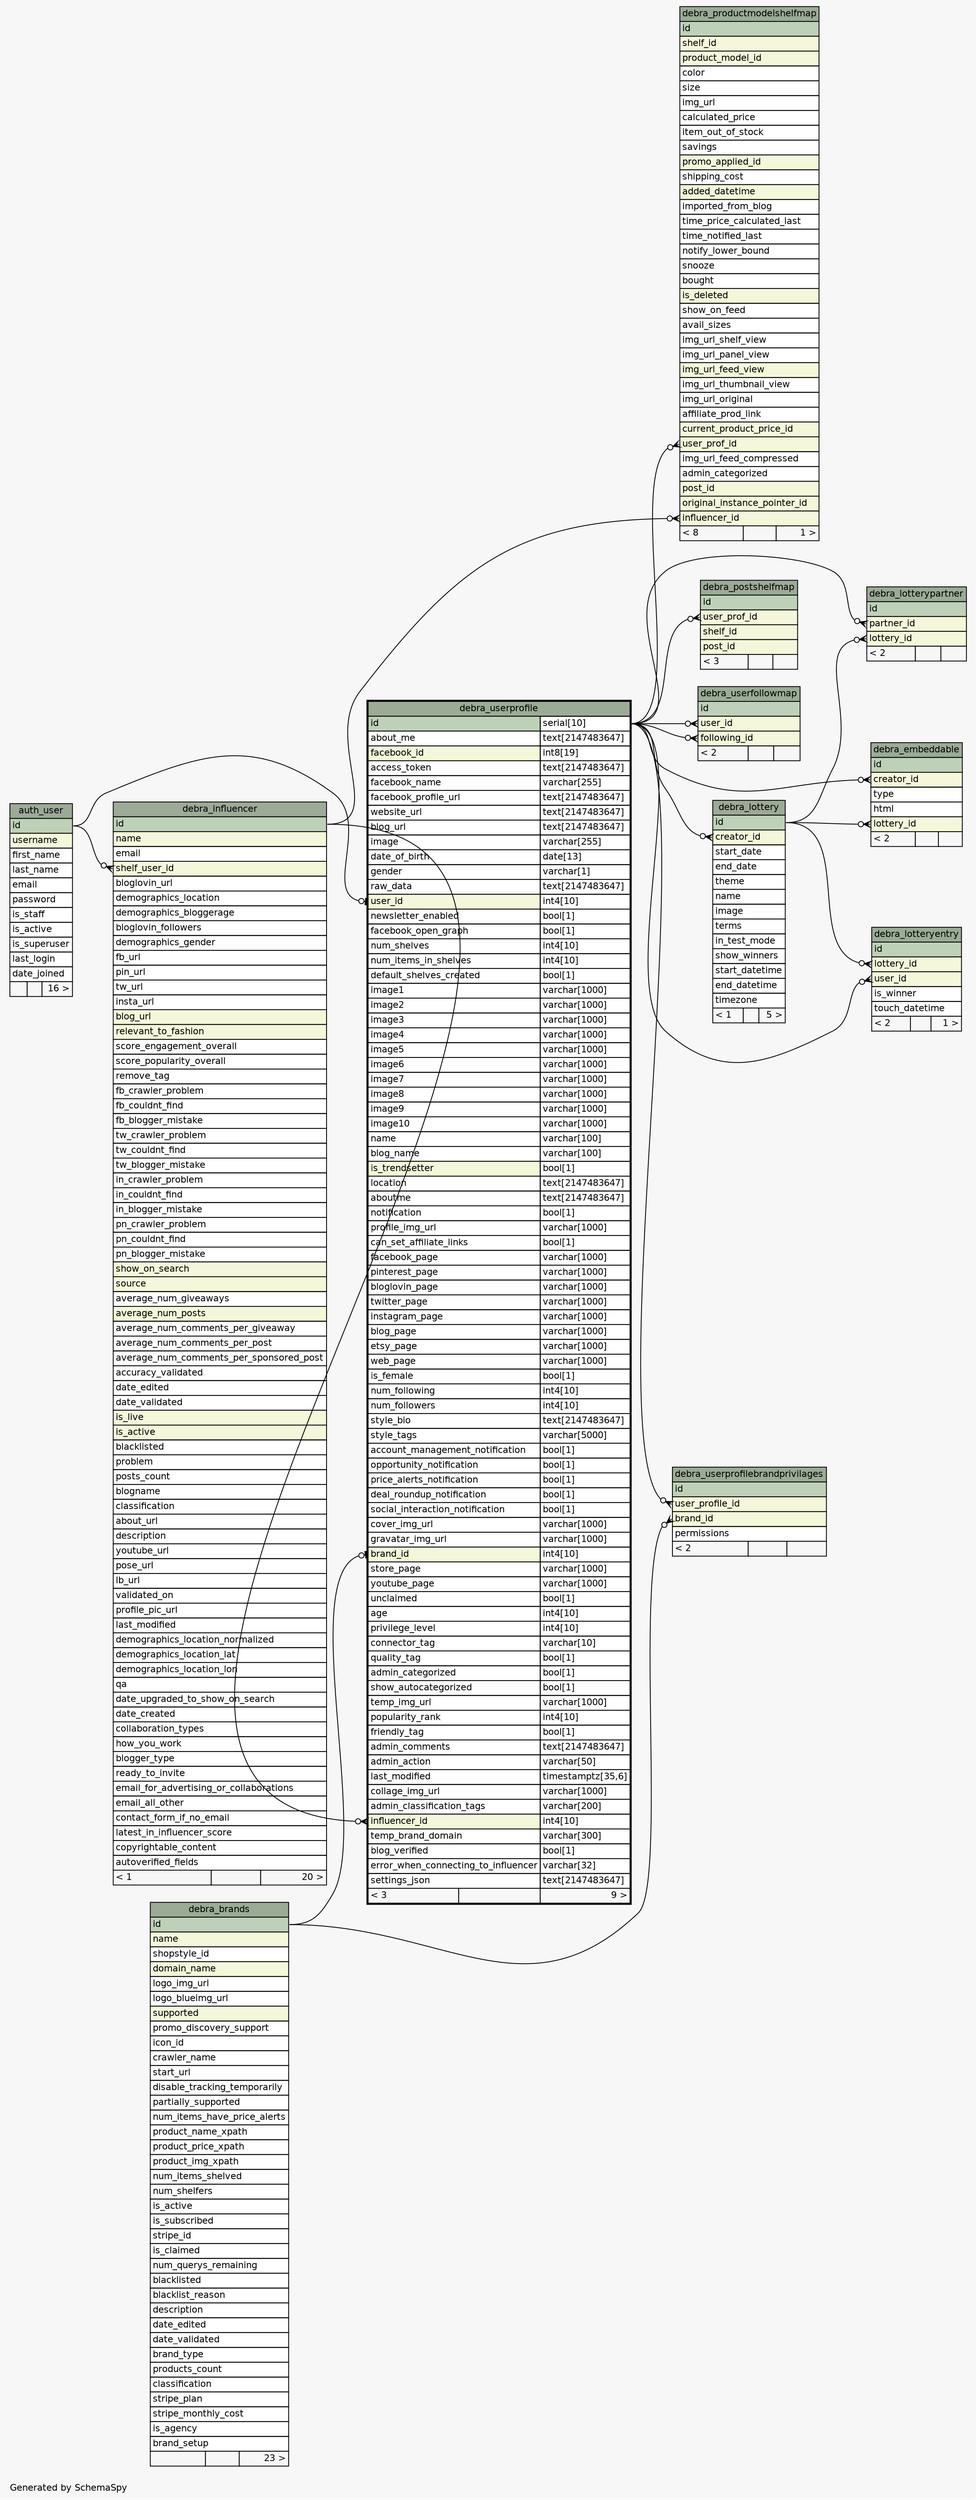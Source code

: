 // dot 2.36.0 on Linux 3.17.0-rc4-a1
// SchemaSpy rev 590
digraph "oneDegreeRelationshipsDiagram" {
  graph [
    rankdir="RL"
    bgcolor="#f7f7f7"
    label="\nGenerated by SchemaSpy"
    labeljust="l"
    nodesep="0.18"
    ranksep="0.46"
    fontname="Helvetica"
    fontsize="11"
  ];
  node [
    fontname="Helvetica"
    fontsize="11"
    shape="plaintext"
  ];
  edge [
    arrowsize="0.8"
  ];
  "debra_embeddable":"creator_id":w -> "debra_userprofile":"id.type":e [arrowhead=none dir=back arrowtail=crowodot];
  "debra_embeddable":"lottery_id":w -> "debra_lottery":"id":e [arrowhead=none dir=back arrowtail=crowodot];
  "debra_influencer":"shelf_user_id":w -> "auth_user":"id":e [arrowhead=none dir=back arrowtail=crowodot];
  "debra_lottery":"creator_id":w -> "debra_userprofile":"id.type":e [arrowhead=none dir=back arrowtail=crowodot];
  "debra_lotteryentry":"lottery_id":w -> "debra_lottery":"id":e [arrowhead=none dir=back arrowtail=crowodot];
  "debra_lotteryentry":"user_id":w -> "debra_userprofile":"id.type":e [arrowhead=none dir=back arrowtail=crowodot];
  "debra_lotterypartner":"lottery_id":w -> "debra_lottery":"id":e [arrowhead=none dir=back arrowtail=crowodot];
  "debra_lotterypartner":"partner_id":w -> "debra_userprofile":"id.type":e [arrowhead=none dir=back arrowtail=crowodot];
  "debra_postshelfmap":"user_prof_id":w -> "debra_userprofile":"id.type":e [arrowhead=none dir=back arrowtail=crowodot];
  "debra_productmodelshelfmap":"influencer_id":w -> "debra_influencer":"id":e [arrowhead=none dir=back arrowtail=crowodot];
  "debra_productmodelshelfmap":"user_prof_id":w -> "debra_userprofile":"id.type":e [arrowhead=none dir=back arrowtail=crowodot];
  "debra_userfollowmap":"following_id":w -> "debra_userprofile":"id.type":e [arrowhead=none dir=back arrowtail=crowodot];
  "debra_userfollowmap":"user_id":w -> "debra_userprofile":"id.type":e [arrowhead=none dir=back arrowtail=crowodot];
  "debra_userprofile":"brand_id":w -> "debra_brands":"id":e [arrowhead=none dir=back arrowtail=teeodot];
  "debra_userprofile":"influencer_id":w -> "debra_influencer":"id":e [arrowhead=none dir=back arrowtail=crowodot];
  "debra_userprofile":"user_id":w -> "auth_user":"id":e [arrowhead=none dir=back arrowtail=teeodot];
  "debra_userprofilebrandprivilages":"brand_id":w -> "debra_brands":"id":e [arrowhead=none dir=back arrowtail=crowodot];
  "debra_userprofilebrandprivilages":"user_profile_id":w -> "debra_userprofile":"id.type":e [arrowhead=none dir=back arrowtail=crowodot];
  "auth_user" [
    label=<
    <TABLE BORDER="0" CELLBORDER="1" CELLSPACING="0" BGCOLOR="#ffffff">
      <TR><TD COLSPAN="3" BGCOLOR="#9bab96" ALIGN="CENTER">auth_user</TD></TR>
      <TR><TD PORT="id" COLSPAN="3" BGCOLOR="#bed1b8" ALIGN="LEFT">id</TD></TR>
      <TR><TD PORT="username" COLSPAN="3" BGCOLOR="#f4f7da" ALIGN="LEFT">username</TD></TR>
      <TR><TD PORT="first_name" COLSPAN="3" ALIGN="LEFT">first_name</TD></TR>
      <TR><TD PORT="last_name" COLSPAN="3" ALIGN="LEFT">last_name</TD></TR>
      <TR><TD PORT="email" COLSPAN="3" ALIGN="LEFT">email</TD></TR>
      <TR><TD PORT="password" COLSPAN="3" ALIGN="LEFT">password</TD></TR>
      <TR><TD PORT="is_staff" COLSPAN="3" ALIGN="LEFT">is_staff</TD></TR>
      <TR><TD PORT="is_active" COLSPAN="3" ALIGN="LEFT">is_active</TD></TR>
      <TR><TD PORT="is_superuser" COLSPAN="3" ALIGN="LEFT">is_superuser</TD></TR>
      <TR><TD PORT="last_login" COLSPAN="3" ALIGN="LEFT">last_login</TD></TR>
      <TR><TD PORT="date_joined" COLSPAN="3" ALIGN="LEFT">date_joined</TD></TR>
      <TR><TD ALIGN="LEFT" BGCOLOR="#f7f7f7">  </TD><TD ALIGN="RIGHT" BGCOLOR="#f7f7f7">  </TD><TD ALIGN="RIGHT" BGCOLOR="#f7f7f7">16 &gt;</TD></TR>
    </TABLE>>
    URL="auth_user.html"
    tooltip="auth_user"
  ];
  "debra_brands" [
    label=<
    <TABLE BORDER="0" CELLBORDER="1" CELLSPACING="0" BGCOLOR="#ffffff">
      <TR><TD COLSPAN="3" BGCOLOR="#9bab96" ALIGN="CENTER">debra_brands</TD></TR>
      <TR><TD PORT="id" COLSPAN="3" BGCOLOR="#bed1b8" ALIGN="LEFT">id</TD></TR>
      <TR><TD PORT="name" COLSPAN="3" BGCOLOR="#f4f7da" ALIGN="LEFT">name</TD></TR>
      <TR><TD PORT="shopstyle_id" COLSPAN="3" ALIGN="LEFT">shopstyle_id</TD></TR>
      <TR><TD PORT="domain_name" COLSPAN="3" BGCOLOR="#f4f7da" ALIGN="LEFT">domain_name</TD></TR>
      <TR><TD PORT="logo_img_url" COLSPAN="3" ALIGN="LEFT">logo_img_url</TD></TR>
      <TR><TD PORT="logo_blueimg_url" COLSPAN="3" ALIGN="LEFT">logo_blueimg_url</TD></TR>
      <TR><TD PORT="supported" COLSPAN="3" BGCOLOR="#f4f7da" ALIGN="LEFT">supported</TD></TR>
      <TR><TD PORT="promo_discovery_support" COLSPAN="3" ALIGN="LEFT">promo_discovery_support</TD></TR>
      <TR><TD PORT="icon_id" COLSPAN="3" ALIGN="LEFT">icon_id</TD></TR>
      <TR><TD PORT="crawler_name" COLSPAN="3" ALIGN="LEFT">crawler_name</TD></TR>
      <TR><TD PORT="start_url" COLSPAN="3" ALIGN="LEFT">start_url</TD></TR>
      <TR><TD PORT="disable_tracking_temporarily" COLSPAN="3" ALIGN="LEFT">disable_tracking_temporarily</TD></TR>
      <TR><TD PORT="partially_supported" COLSPAN="3" ALIGN="LEFT">partially_supported</TD></TR>
      <TR><TD PORT="num_items_have_price_alerts" COLSPAN="3" ALIGN="LEFT">num_items_have_price_alerts</TD></TR>
      <TR><TD PORT="product_name_xpath" COLSPAN="3" ALIGN="LEFT">product_name_xpath</TD></TR>
      <TR><TD PORT="product_price_xpath" COLSPAN="3" ALIGN="LEFT">product_price_xpath</TD></TR>
      <TR><TD PORT="product_img_xpath" COLSPAN="3" ALIGN="LEFT">product_img_xpath</TD></TR>
      <TR><TD PORT="num_items_shelved" COLSPAN="3" ALIGN="LEFT">num_items_shelved</TD></TR>
      <TR><TD PORT="num_shelfers" COLSPAN="3" ALIGN="LEFT">num_shelfers</TD></TR>
      <TR><TD PORT="is_active" COLSPAN="3" ALIGN="LEFT">is_active</TD></TR>
      <TR><TD PORT="is_subscribed" COLSPAN="3" ALIGN="LEFT">is_subscribed</TD></TR>
      <TR><TD PORT="stripe_id" COLSPAN="3" ALIGN="LEFT">stripe_id</TD></TR>
      <TR><TD PORT="is_claimed" COLSPAN="3" ALIGN="LEFT">is_claimed</TD></TR>
      <TR><TD PORT="num_querys_remaining" COLSPAN="3" ALIGN="LEFT">num_querys_remaining</TD></TR>
      <TR><TD PORT="blacklisted" COLSPAN="3" ALIGN="LEFT">blacklisted</TD></TR>
      <TR><TD PORT="blacklist_reason" COLSPAN="3" ALIGN="LEFT">blacklist_reason</TD></TR>
      <TR><TD PORT="description" COLSPAN="3" ALIGN="LEFT">description</TD></TR>
      <TR><TD PORT="date_edited" COLSPAN="3" ALIGN="LEFT">date_edited</TD></TR>
      <TR><TD PORT="date_validated" COLSPAN="3" ALIGN="LEFT">date_validated</TD></TR>
      <TR><TD PORT="brand_type" COLSPAN="3" ALIGN="LEFT">brand_type</TD></TR>
      <TR><TD PORT="products_count" COLSPAN="3" ALIGN="LEFT">products_count</TD></TR>
      <TR><TD PORT="classification" COLSPAN="3" ALIGN="LEFT">classification</TD></TR>
      <TR><TD PORT="stripe_plan" COLSPAN="3" ALIGN="LEFT">stripe_plan</TD></TR>
      <TR><TD PORT="stripe_monthly_cost" COLSPAN="3" ALIGN="LEFT">stripe_monthly_cost</TD></TR>
      <TR><TD PORT="is_agency" COLSPAN="3" ALIGN="LEFT">is_agency</TD></TR>
      <TR><TD PORT="brand_setup" COLSPAN="3" ALIGN="LEFT">brand_setup</TD></TR>
      <TR><TD ALIGN="LEFT" BGCOLOR="#f7f7f7">  </TD><TD ALIGN="RIGHT" BGCOLOR="#f7f7f7">  </TD><TD ALIGN="RIGHT" BGCOLOR="#f7f7f7">23 &gt;</TD></TR>
    </TABLE>>
    URL="debra_brands.html"
    tooltip="debra_brands"
  ];
  "debra_embeddable" [
    label=<
    <TABLE BORDER="0" CELLBORDER="1" CELLSPACING="0" BGCOLOR="#ffffff">
      <TR><TD COLSPAN="3" BGCOLOR="#9bab96" ALIGN="CENTER">debra_embeddable</TD></TR>
      <TR><TD PORT="id" COLSPAN="3" BGCOLOR="#bed1b8" ALIGN="LEFT">id</TD></TR>
      <TR><TD PORT="creator_id" COLSPAN="3" BGCOLOR="#f4f7da" ALIGN="LEFT">creator_id</TD></TR>
      <TR><TD PORT="type" COLSPAN="3" ALIGN="LEFT">type</TD></TR>
      <TR><TD PORT="html" COLSPAN="3" ALIGN="LEFT">html</TD></TR>
      <TR><TD PORT="lottery_id" COLSPAN="3" BGCOLOR="#f4f7da" ALIGN="LEFT">lottery_id</TD></TR>
      <TR><TD ALIGN="LEFT" BGCOLOR="#f7f7f7">&lt; 2</TD><TD ALIGN="RIGHT" BGCOLOR="#f7f7f7">  </TD><TD ALIGN="RIGHT" BGCOLOR="#f7f7f7">  </TD></TR>
    </TABLE>>
    URL="debra_embeddable.html"
    tooltip="debra_embeddable"
  ];
  "debra_influencer" [
    label=<
    <TABLE BORDER="0" CELLBORDER="1" CELLSPACING="0" BGCOLOR="#ffffff">
      <TR><TD COLSPAN="3" BGCOLOR="#9bab96" ALIGN="CENTER">debra_influencer</TD></TR>
      <TR><TD PORT="id" COLSPAN="3" BGCOLOR="#bed1b8" ALIGN="LEFT">id</TD></TR>
      <TR><TD PORT="name" COLSPAN="3" BGCOLOR="#f4f7da" ALIGN="LEFT">name</TD></TR>
      <TR><TD PORT="email" COLSPAN="3" ALIGN="LEFT">email</TD></TR>
      <TR><TD PORT="shelf_user_id" COLSPAN="3" BGCOLOR="#f4f7da" ALIGN="LEFT">shelf_user_id</TD></TR>
      <TR><TD PORT="bloglovin_url" COLSPAN="3" ALIGN="LEFT">bloglovin_url</TD></TR>
      <TR><TD PORT="demographics_location" COLSPAN="3" ALIGN="LEFT">demographics_location</TD></TR>
      <TR><TD PORT="demographics_bloggerage" COLSPAN="3" ALIGN="LEFT">demographics_bloggerage</TD></TR>
      <TR><TD PORT="bloglovin_followers" COLSPAN="3" ALIGN="LEFT">bloglovin_followers</TD></TR>
      <TR><TD PORT="demographics_gender" COLSPAN="3" ALIGN="LEFT">demographics_gender</TD></TR>
      <TR><TD PORT="fb_url" COLSPAN="3" ALIGN="LEFT">fb_url</TD></TR>
      <TR><TD PORT="pin_url" COLSPAN="3" ALIGN="LEFT">pin_url</TD></TR>
      <TR><TD PORT="tw_url" COLSPAN="3" ALIGN="LEFT">tw_url</TD></TR>
      <TR><TD PORT="insta_url" COLSPAN="3" ALIGN="LEFT">insta_url</TD></TR>
      <TR><TD PORT="blog_url" COLSPAN="3" BGCOLOR="#f4f7da" ALIGN="LEFT">blog_url</TD></TR>
      <TR><TD PORT="relevant_to_fashion" COLSPAN="3" BGCOLOR="#f4f7da" ALIGN="LEFT">relevant_to_fashion</TD></TR>
      <TR><TD PORT="score_engagement_overall" COLSPAN="3" ALIGN="LEFT">score_engagement_overall</TD></TR>
      <TR><TD PORT="score_popularity_overall" COLSPAN="3" ALIGN="LEFT">score_popularity_overall</TD></TR>
      <TR><TD PORT="remove_tag" COLSPAN="3" ALIGN="LEFT">remove_tag</TD></TR>
      <TR><TD PORT="fb_crawler_problem" COLSPAN="3" ALIGN="LEFT">fb_crawler_problem</TD></TR>
      <TR><TD PORT="fb_couldnt_find" COLSPAN="3" ALIGN="LEFT">fb_couldnt_find</TD></TR>
      <TR><TD PORT="fb_blogger_mistake" COLSPAN="3" ALIGN="LEFT">fb_blogger_mistake</TD></TR>
      <TR><TD PORT="tw_crawler_problem" COLSPAN="3" ALIGN="LEFT">tw_crawler_problem</TD></TR>
      <TR><TD PORT="tw_couldnt_find" COLSPAN="3" ALIGN="LEFT">tw_couldnt_find</TD></TR>
      <TR><TD PORT="tw_blogger_mistake" COLSPAN="3" ALIGN="LEFT">tw_blogger_mistake</TD></TR>
      <TR><TD PORT="in_crawler_problem" COLSPAN="3" ALIGN="LEFT">in_crawler_problem</TD></TR>
      <TR><TD PORT="in_couldnt_find" COLSPAN="3" ALIGN="LEFT">in_couldnt_find</TD></TR>
      <TR><TD PORT="in_blogger_mistake" COLSPAN="3" ALIGN="LEFT">in_blogger_mistake</TD></TR>
      <TR><TD PORT="pn_crawler_problem" COLSPAN="3" ALIGN="LEFT">pn_crawler_problem</TD></TR>
      <TR><TD PORT="pn_couldnt_find" COLSPAN="3" ALIGN="LEFT">pn_couldnt_find</TD></TR>
      <TR><TD PORT="pn_blogger_mistake" COLSPAN="3" ALIGN="LEFT">pn_blogger_mistake</TD></TR>
      <TR><TD PORT="show_on_search" COLSPAN="3" BGCOLOR="#f4f7da" ALIGN="LEFT">show_on_search</TD></TR>
      <TR><TD PORT="source" COLSPAN="3" BGCOLOR="#f4f7da" ALIGN="LEFT">source</TD></TR>
      <TR><TD PORT="average_num_giveaways" COLSPAN="3" ALIGN="LEFT">average_num_giveaways</TD></TR>
      <TR><TD PORT="average_num_posts" COLSPAN="3" BGCOLOR="#f4f7da" ALIGN="LEFT">average_num_posts</TD></TR>
      <TR><TD PORT="average_num_comments_per_giveaway" COLSPAN="3" ALIGN="LEFT">average_num_comments_per_giveaway</TD></TR>
      <TR><TD PORT="average_num_comments_per_post" COLSPAN="3" ALIGN="LEFT">average_num_comments_per_post</TD></TR>
      <TR><TD PORT="average_num_comments_per_sponsored_post" COLSPAN="3" ALIGN="LEFT">average_num_comments_per_sponsored_post</TD></TR>
      <TR><TD PORT="accuracy_validated" COLSPAN="3" ALIGN="LEFT">accuracy_validated</TD></TR>
      <TR><TD PORT="date_edited" COLSPAN="3" ALIGN="LEFT">date_edited</TD></TR>
      <TR><TD PORT="date_validated" COLSPAN="3" ALIGN="LEFT">date_validated</TD></TR>
      <TR><TD PORT="is_live" COLSPAN="3" BGCOLOR="#f4f7da" ALIGN="LEFT">is_live</TD></TR>
      <TR><TD PORT="is_active" COLSPAN="3" BGCOLOR="#f4f7da" ALIGN="LEFT">is_active</TD></TR>
      <TR><TD PORT="blacklisted" COLSPAN="3" ALIGN="LEFT">blacklisted</TD></TR>
      <TR><TD PORT="problem" COLSPAN="3" ALIGN="LEFT">problem</TD></TR>
      <TR><TD PORT="posts_count" COLSPAN="3" ALIGN="LEFT">posts_count</TD></TR>
      <TR><TD PORT="blogname" COLSPAN="3" ALIGN="LEFT">blogname</TD></TR>
      <TR><TD PORT="classification" COLSPAN="3" ALIGN="LEFT">classification</TD></TR>
      <TR><TD PORT="about_url" COLSPAN="3" ALIGN="LEFT">about_url</TD></TR>
      <TR><TD PORT="description" COLSPAN="3" ALIGN="LEFT">description</TD></TR>
      <TR><TD PORT="youtube_url" COLSPAN="3" ALIGN="LEFT">youtube_url</TD></TR>
      <TR><TD PORT="pose_url" COLSPAN="3" ALIGN="LEFT">pose_url</TD></TR>
      <TR><TD PORT="lb_url" COLSPAN="3" ALIGN="LEFT">lb_url</TD></TR>
      <TR><TD PORT="validated_on" COLSPAN="3" ALIGN="LEFT">validated_on</TD></TR>
      <TR><TD PORT="profile_pic_url" COLSPAN="3" ALIGN="LEFT">profile_pic_url</TD></TR>
      <TR><TD PORT="last_modified" COLSPAN="3" ALIGN="LEFT">last_modified</TD></TR>
      <TR><TD PORT="demographics_location_normalized" COLSPAN="3" ALIGN="LEFT">demographics_location_normalized</TD></TR>
      <TR><TD PORT="demographics_location_lat" COLSPAN="3" ALIGN="LEFT">demographics_location_lat</TD></TR>
      <TR><TD PORT="demographics_location_lon" COLSPAN="3" ALIGN="LEFT">demographics_location_lon</TD></TR>
      <TR><TD PORT="qa" COLSPAN="3" ALIGN="LEFT">qa</TD></TR>
      <TR><TD PORT="date_upgraded_to_show_on_search" COLSPAN="3" ALIGN="LEFT">date_upgraded_to_show_on_search</TD></TR>
      <TR><TD PORT="date_created" COLSPAN="3" ALIGN="LEFT">date_created</TD></TR>
      <TR><TD PORT="collaboration_types" COLSPAN="3" ALIGN="LEFT">collaboration_types</TD></TR>
      <TR><TD PORT="how_you_work" COLSPAN="3" ALIGN="LEFT">how_you_work</TD></TR>
      <TR><TD PORT="blogger_type" COLSPAN="3" ALIGN="LEFT">blogger_type</TD></TR>
      <TR><TD PORT="ready_to_invite" COLSPAN="3" ALIGN="LEFT">ready_to_invite</TD></TR>
      <TR><TD PORT="email_for_advertising_or_collaborations" COLSPAN="3" ALIGN="LEFT">email_for_advertising_or_collaborations</TD></TR>
      <TR><TD PORT="email_all_other" COLSPAN="3" ALIGN="LEFT">email_all_other</TD></TR>
      <TR><TD PORT="contact_form_if_no_email" COLSPAN="3" ALIGN="LEFT">contact_form_if_no_email</TD></TR>
      <TR><TD PORT="latest_in_influencer_score" COLSPAN="3" ALIGN="LEFT">latest_in_influencer_score</TD></TR>
      <TR><TD PORT="copyrightable_content" COLSPAN="3" ALIGN="LEFT">copyrightable_content</TD></TR>
      <TR><TD PORT="autoverified_fields" COLSPAN="3" ALIGN="LEFT">autoverified_fields</TD></TR>
      <TR><TD ALIGN="LEFT" BGCOLOR="#f7f7f7">&lt; 1</TD><TD ALIGN="RIGHT" BGCOLOR="#f7f7f7">  </TD><TD ALIGN="RIGHT" BGCOLOR="#f7f7f7">20 &gt;</TD></TR>
    </TABLE>>
    URL="debra_influencer.html"
    tooltip="debra_influencer"
  ];
  "debra_lottery" [
    label=<
    <TABLE BORDER="0" CELLBORDER="1" CELLSPACING="0" BGCOLOR="#ffffff">
      <TR><TD COLSPAN="3" BGCOLOR="#9bab96" ALIGN="CENTER">debra_lottery</TD></TR>
      <TR><TD PORT="id" COLSPAN="3" BGCOLOR="#bed1b8" ALIGN="LEFT">id</TD></TR>
      <TR><TD PORT="creator_id" COLSPAN="3" BGCOLOR="#f4f7da" ALIGN="LEFT">creator_id</TD></TR>
      <TR><TD PORT="start_date" COLSPAN="3" ALIGN="LEFT">start_date</TD></TR>
      <TR><TD PORT="end_date" COLSPAN="3" ALIGN="LEFT">end_date</TD></TR>
      <TR><TD PORT="theme" COLSPAN="3" ALIGN="LEFT">theme</TD></TR>
      <TR><TD PORT="name" COLSPAN="3" ALIGN="LEFT">name</TD></TR>
      <TR><TD PORT="image" COLSPAN="3" ALIGN="LEFT">image</TD></TR>
      <TR><TD PORT="terms" COLSPAN="3" ALIGN="LEFT">terms</TD></TR>
      <TR><TD PORT="in_test_mode" COLSPAN="3" ALIGN="LEFT">in_test_mode</TD></TR>
      <TR><TD PORT="show_winners" COLSPAN="3" ALIGN="LEFT">show_winners</TD></TR>
      <TR><TD PORT="start_datetime" COLSPAN="3" ALIGN="LEFT">start_datetime</TD></TR>
      <TR><TD PORT="end_datetime" COLSPAN="3" ALIGN="LEFT">end_datetime</TD></TR>
      <TR><TD PORT="timezone" COLSPAN="3" ALIGN="LEFT">timezone</TD></TR>
      <TR><TD ALIGN="LEFT" BGCOLOR="#f7f7f7">&lt; 1</TD><TD ALIGN="RIGHT" BGCOLOR="#f7f7f7">  </TD><TD ALIGN="RIGHT" BGCOLOR="#f7f7f7">5 &gt;</TD></TR>
    </TABLE>>
    URL="debra_lottery.html"
    tooltip="debra_lottery"
  ];
  "debra_lotteryentry" [
    label=<
    <TABLE BORDER="0" CELLBORDER="1" CELLSPACING="0" BGCOLOR="#ffffff">
      <TR><TD COLSPAN="3" BGCOLOR="#9bab96" ALIGN="CENTER">debra_lotteryentry</TD></TR>
      <TR><TD PORT="id" COLSPAN="3" BGCOLOR="#bed1b8" ALIGN="LEFT">id</TD></TR>
      <TR><TD PORT="lottery_id" COLSPAN="3" BGCOLOR="#f4f7da" ALIGN="LEFT">lottery_id</TD></TR>
      <TR><TD PORT="user_id" COLSPAN="3" BGCOLOR="#f4f7da" ALIGN="LEFT">user_id</TD></TR>
      <TR><TD PORT="is_winner" COLSPAN="3" ALIGN="LEFT">is_winner</TD></TR>
      <TR><TD PORT="touch_datetime" COLSPAN="3" ALIGN="LEFT">touch_datetime</TD></TR>
      <TR><TD ALIGN="LEFT" BGCOLOR="#f7f7f7">&lt; 2</TD><TD ALIGN="RIGHT" BGCOLOR="#f7f7f7">  </TD><TD ALIGN="RIGHT" BGCOLOR="#f7f7f7">1 &gt;</TD></TR>
    </TABLE>>
    URL="debra_lotteryentry.html"
    tooltip="debra_lotteryentry"
  ];
  "debra_lotterypartner" [
    label=<
    <TABLE BORDER="0" CELLBORDER="1" CELLSPACING="0" BGCOLOR="#ffffff">
      <TR><TD COLSPAN="3" BGCOLOR="#9bab96" ALIGN="CENTER">debra_lotterypartner</TD></TR>
      <TR><TD PORT="id" COLSPAN="3" BGCOLOR="#bed1b8" ALIGN="LEFT">id</TD></TR>
      <TR><TD PORT="partner_id" COLSPAN="3" BGCOLOR="#f4f7da" ALIGN="LEFT">partner_id</TD></TR>
      <TR><TD PORT="lottery_id" COLSPAN="3" BGCOLOR="#f4f7da" ALIGN="LEFT">lottery_id</TD></TR>
      <TR><TD ALIGN="LEFT" BGCOLOR="#f7f7f7">&lt; 2</TD><TD ALIGN="RIGHT" BGCOLOR="#f7f7f7">  </TD><TD ALIGN="RIGHT" BGCOLOR="#f7f7f7">  </TD></TR>
    </TABLE>>
    URL="debra_lotterypartner.html"
    tooltip="debra_lotterypartner"
  ];
  "debra_postshelfmap" [
    label=<
    <TABLE BORDER="0" CELLBORDER="1" CELLSPACING="0" BGCOLOR="#ffffff">
      <TR><TD COLSPAN="3" BGCOLOR="#9bab96" ALIGN="CENTER">debra_postshelfmap</TD></TR>
      <TR><TD PORT="id" COLSPAN="3" BGCOLOR="#bed1b8" ALIGN="LEFT">id</TD></TR>
      <TR><TD PORT="user_prof_id" COLSPAN="3" BGCOLOR="#f4f7da" ALIGN="LEFT">user_prof_id</TD></TR>
      <TR><TD PORT="shelf_id" COLSPAN="3" BGCOLOR="#f4f7da" ALIGN="LEFT">shelf_id</TD></TR>
      <TR><TD PORT="post_id" COLSPAN="3" BGCOLOR="#f4f7da" ALIGN="LEFT">post_id</TD></TR>
      <TR><TD ALIGN="LEFT" BGCOLOR="#f7f7f7">&lt; 3</TD><TD ALIGN="RIGHT" BGCOLOR="#f7f7f7">  </TD><TD ALIGN="RIGHT" BGCOLOR="#f7f7f7">  </TD></TR>
    </TABLE>>
    URL="debra_postshelfmap.html"
    tooltip="debra_postshelfmap"
  ];
  "debra_productmodelshelfmap" [
    label=<
    <TABLE BORDER="0" CELLBORDER="1" CELLSPACING="0" BGCOLOR="#ffffff">
      <TR><TD COLSPAN="3" BGCOLOR="#9bab96" ALIGN="CENTER">debra_productmodelshelfmap</TD></TR>
      <TR><TD PORT="id" COLSPAN="3" BGCOLOR="#bed1b8" ALIGN="LEFT">id</TD></TR>
      <TR><TD PORT="shelf_id" COLSPAN="3" BGCOLOR="#f4f7da" ALIGN="LEFT">shelf_id</TD></TR>
      <TR><TD PORT="product_model_id" COLSPAN="3" BGCOLOR="#f4f7da" ALIGN="LEFT">product_model_id</TD></TR>
      <TR><TD PORT="color" COLSPAN="3" ALIGN="LEFT">color</TD></TR>
      <TR><TD PORT="size" COLSPAN="3" ALIGN="LEFT">size</TD></TR>
      <TR><TD PORT="img_url" COLSPAN="3" ALIGN="LEFT">img_url</TD></TR>
      <TR><TD PORT="calculated_price" COLSPAN="3" ALIGN="LEFT">calculated_price</TD></TR>
      <TR><TD PORT="item_out_of_stock" COLSPAN="3" ALIGN="LEFT">item_out_of_stock</TD></TR>
      <TR><TD PORT="savings" COLSPAN="3" ALIGN="LEFT">savings</TD></TR>
      <TR><TD PORT="promo_applied_id" COLSPAN="3" BGCOLOR="#f4f7da" ALIGN="LEFT">promo_applied_id</TD></TR>
      <TR><TD PORT="shipping_cost" COLSPAN="3" ALIGN="LEFT">shipping_cost</TD></TR>
      <TR><TD PORT="added_datetime" COLSPAN="3" BGCOLOR="#f4f7da" ALIGN="LEFT">added_datetime</TD></TR>
      <TR><TD PORT="imported_from_blog" COLSPAN="3" ALIGN="LEFT">imported_from_blog</TD></TR>
      <TR><TD PORT="time_price_calculated_last" COLSPAN="3" ALIGN="LEFT">time_price_calculated_last</TD></TR>
      <TR><TD PORT="time_notified_last" COLSPAN="3" ALIGN="LEFT">time_notified_last</TD></TR>
      <TR><TD PORT="notify_lower_bound" COLSPAN="3" ALIGN="LEFT">notify_lower_bound</TD></TR>
      <TR><TD PORT="snooze" COLSPAN="3" ALIGN="LEFT">snooze</TD></TR>
      <TR><TD PORT="bought" COLSPAN="3" ALIGN="LEFT">bought</TD></TR>
      <TR><TD PORT="is_deleted" COLSPAN="3" BGCOLOR="#f4f7da" ALIGN="LEFT">is_deleted</TD></TR>
      <TR><TD PORT="show_on_feed" COLSPAN="3" ALIGN="LEFT">show_on_feed</TD></TR>
      <TR><TD PORT="avail_sizes" COLSPAN="3" ALIGN="LEFT">avail_sizes</TD></TR>
      <TR><TD PORT="img_url_shelf_view" COLSPAN="3" ALIGN="LEFT">img_url_shelf_view</TD></TR>
      <TR><TD PORT="img_url_panel_view" COLSPAN="3" ALIGN="LEFT">img_url_panel_view</TD></TR>
      <TR><TD PORT="img_url_feed_view" COLSPAN="3" BGCOLOR="#f4f7da" ALIGN="LEFT">img_url_feed_view</TD></TR>
      <TR><TD PORT="img_url_thumbnail_view" COLSPAN="3" ALIGN="LEFT">img_url_thumbnail_view</TD></TR>
      <TR><TD PORT="img_url_original" COLSPAN="3" ALIGN="LEFT">img_url_original</TD></TR>
      <TR><TD PORT="affiliate_prod_link" COLSPAN="3" ALIGN="LEFT">affiliate_prod_link</TD></TR>
      <TR><TD PORT="current_product_price_id" COLSPAN="3" BGCOLOR="#f4f7da" ALIGN="LEFT">current_product_price_id</TD></TR>
      <TR><TD PORT="user_prof_id" COLSPAN="3" BGCOLOR="#f4f7da" ALIGN="LEFT">user_prof_id</TD></TR>
      <TR><TD PORT="img_url_feed_compressed" COLSPAN="3" ALIGN="LEFT">img_url_feed_compressed</TD></TR>
      <TR><TD PORT="admin_categorized" COLSPAN="3" ALIGN="LEFT">admin_categorized</TD></TR>
      <TR><TD PORT="post_id" COLSPAN="3" BGCOLOR="#f4f7da" ALIGN="LEFT">post_id</TD></TR>
      <TR><TD PORT="original_instance_pointer_id" COLSPAN="3" BGCOLOR="#f4f7da" ALIGN="LEFT">original_instance_pointer_id</TD></TR>
      <TR><TD PORT="influencer_id" COLSPAN="3" BGCOLOR="#f4f7da" ALIGN="LEFT">influencer_id</TD></TR>
      <TR><TD ALIGN="LEFT" BGCOLOR="#f7f7f7">&lt; 8</TD><TD ALIGN="RIGHT" BGCOLOR="#f7f7f7">  </TD><TD ALIGN="RIGHT" BGCOLOR="#f7f7f7">1 &gt;</TD></TR>
    </TABLE>>
    URL="debra_productmodelshelfmap.html"
    tooltip="debra_productmodelshelfmap"
  ];
  "debra_userfollowmap" [
    label=<
    <TABLE BORDER="0" CELLBORDER="1" CELLSPACING="0" BGCOLOR="#ffffff">
      <TR><TD COLSPAN="3" BGCOLOR="#9bab96" ALIGN="CENTER">debra_userfollowmap</TD></TR>
      <TR><TD PORT="id" COLSPAN="3" BGCOLOR="#bed1b8" ALIGN="LEFT">id</TD></TR>
      <TR><TD PORT="user_id" COLSPAN="3" BGCOLOR="#f4f7da" ALIGN="LEFT">user_id</TD></TR>
      <TR><TD PORT="following_id" COLSPAN="3" BGCOLOR="#f4f7da" ALIGN="LEFT">following_id</TD></TR>
      <TR><TD ALIGN="LEFT" BGCOLOR="#f7f7f7">&lt; 2</TD><TD ALIGN="RIGHT" BGCOLOR="#f7f7f7">  </TD><TD ALIGN="RIGHT" BGCOLOR="#f7f7f7">  </TD></TR>
    </TABLE>>
    URL="debra_userfollowmap.html"
    tooltip="debra_userfollowmap"
  ];
  "debra_userprofile" [
    label=<
    <TABLE BORDER="2" CELLBORDER="1" CELLSPACING="0" BGCOLOR="#ffffff">
      <TR><TD COLSPAN="3" BGCOLOR="#9bab96" ALIGN="CENTER">debra_userprofile</TD></TR>
      <TR><TD PORT="id" COLSPAN="2" BGCOLOR="#bed1b8" ALIGN="LEFT">id</TD><TD PORT="id.type" ALIGN="LEFT">serial[10]</TD></TR>
      <TR><TD PORT="about_me" COLSPAN="2" ALIGN="LEFT">about_me</TD><TD PORT="about_me.type" ALIGN="LEFT">text[2147483647]</TD></TR>
      <TR><TD PORT="facebook_id" COLSPAN="2" BGCOLOR="#f4f7da" ALIGN="LEFT">facebook_id</TD><TD PORT="facebook_id.type" ALIGN="LEFT">int8[19]</TD></TR>
      <TR><TD PORT="access_token" COLSPAN="2" ALIGN="LEFT">access_token</TD><TD PORT="access_token.type" ALIGN="LEFT">text[2147483647]</TD></TR>
      <TR><TD PORT="facebook_name" COLSPAN="2" ALIGN="LEFT">facebook_name</TD><TD PORT="facebook_name.type" ALIGN="LEFT">varchar[255]</TD></TR>
      <TR><TD PORT="facebook_profile_url" COLSPAN="2" ALIGN="LEFT">facebook_profile_url</TD><TD PORT="facebook_profile_url.type" ALIGN="LEFT">text[2147483647]</TD></TR>
      <TR><TD PORT="website_url" COLSPAN="2" ALIGN="LEFT">website_url</TD><TD PORT="website_url.type" ALIGN="LEFT">text[2147483647]</TD></TR>
      <TR><TD PORT="blog_url" COLSPAN="2" ALIGN="LEFT">blog_url</TD><TD PORT="blog_url.type" ALIGN="LEFT">text[2147483647]</TD></TR>
      <TR><TD PORT="image" COLSPAN="2" ALIGN="LEFT">image</TD><TD PORT="image.type" ALIGN="LEFT">varchar[255]</TD></TR>
      <TR><TD PORT="date_of_birth" COLSPAN="2" ALIGN="LEFT">date_of_birth</TD><TD PORT="date_of_birth.type" ALIGN="LEFT">date[13]</TD></TR>
      <TR><TD PORT="gender" COLSPAN="2" ALIGN="LEFT">gender</TD><TD PORT="gender.type" ALIGN="LEFT">varchar[1]</TD></TR>
      <TR><TD PORT="raw_data" COLSPAN="2" ALIGN="LEFT">raw_data</TD><TD PORT="raw_data.type" ALIGN="LEFT">text[2147483647]</TD></TR>
      <TR><TD PORT="user_id" COLSPAN="2" BGCOLOR="#f4f7da" ALIGN="LEFT">user_id</TD><TD PORT="user_id.type" ALIGN="LEFT">int4[10]</TD></TR>
      <TR><TD PORT="newsletter_enabled" COLSPAN="2" ALIGN="LEFT">newsletter_enabled</TD><TD PORT="newsletter_enabled.type" ALIGN="LEFT">bool[1]</TD></TR>
      <TR><TD PORT="facebook_open_graph" COLSPAN="2" ALIGN="LEFT">facebook_open_graph</TD><TD PORT="facebook_open_graph.type" ALIGN="LEFT">bool[1]</TD></TR>
      <TR><TD PORT="num_shelves" COLSPAN="2" ALIGN="LEFT">num_shelves</TD><TD PORT="num_shelves.type" ALIGN="LEFT">int4[10]</TD></TR>
      <TR><TD PORT="num_items_in_shelves" COLSPAN="2" ALIGN="LEFT">num_items_in_shelves</TD><TD PORT="num_items_in_shelves.type" ALIGN="LEFT">int4[10]</TD></TR>
      <TR><TD PORT="default_shelves_created" COLSPAN="2" ALIGN="LEFT">default_shelves_created</TD><TD PORT="default_shelves_created.type" ALIGN="LEFT">bool[1]</TD></TR>
      <TR><TD PORT="image1" COLSPAN="2" ALIGN="LEFT">image1</TD><TD PORT="image1.type" ALIGN="LEFT">varchar[1000]</TD></TR>
      <TR><TD PORT="image2" COLSPAN="2" ALIGN="LEFT">image2</TD><TD PORT="image2.type" ALIGN="LEFT">varchar[1000]</TD></TR>
      <TR><TD PORT="image3" COLSPAN="2" ALIGN="LEFT">image3</TD><TD PORT="image3.type" ALIGN="LEFT">varchar[1000]</TD></TR>
      <TR><TD PORT="image4" COLSPAN="2" ALIGN="LEFT">image4</TD><TD PORT="image4.type" ALIGN="LEFT">varchar[1000]</TD></TR>
      <TR><TD PORT="image5" COLSPAN="2" ALIGN="LEFT">image5</TD><TD PORT="image5.type" ALIGN="LEFT">varchar[1000]</TD></TR>
      <TR><TD PORT="image6" COLSPAN="2" ALIGN="LEFT">image6</TD><TD PORT="image6.type" ALIGN="LEFT">varchar[1000]</TD></TR>
      <TR><TD PORT="image7" COLSPAN="2" ALIGN="LEFT">image7</TD><TD PORT="image7.type" ALIGN="LEFT">varchar[1000]</TD></TR>
      <TR><TD PORT="image8" COLSPAN="2" ALIGN="LEFT">image8</TD><TD PORT="image8.type" ALIGN="LEFT">varchar[1000]</TD></TR>
      <TR><TD PORT="image9" COLSPAN="2" ALIGN="LEFT">image9</TD><TD PORT="image9.type" ALIGN="LEFT">varchar[1000]</TD></TR>
      <TR><TD PORT="image10" COLSPAN="2" ALIGN="LEFT">image10</TD><TD PORT="image10.type" ALIGN="LEFT">varchar[1000]</TD></TR>
      <TR><TD PORT="name" COLSPAN="2" ALIGN="LEFT">name</TD><TD PORT="name.type" ALIGN="LEFT">varchar[100]</TD></TR>
      <TR><TD PORT="blog_name" COLSPAN="2" ALIGN="LEFT">blog_name</TD><TD PORT="blog_name.type" ALIGN="LEFT">varchar[100]</TD></TR>
      <TR><TD PORT="is_trendsetter" COLSPAN="2" BGCOLOR="#f4f7da" ALIGN="LEFT">is_trendsetter</TD><TD PORT="is_trendsetter.type" ALIGN="LEFT">bool[1]</TD></TR>
      <TR><TD PORT="location" COLSPAN="2" ALIGN="LEFT">location</TD><TD PORT="location.type" ALIGN="LEFT">text[2147483647]</TD></TR>
      <TR><TD PORT="aboutme" COLSPAN="2" ALIGN="LEFT">aboutme</TD><TD PORT="aboutme.type" ALIGN="LEFT">text[2147483647]</TD></TR>
      <TR><TD PORT="notification" COLSPAN="2" ALIGN="LEFT">notification</TD><TD PORT="notification.type" ALIGN="LEFT">bool[1]</TD></TR>
      <TR><TD PORT="profile_img_url" COLSPAN="2" ALIGN="LEFT">profile_img_url</TD><TD PORT="profile_img_url.type" ALIGN="LEFT">varchar[1000]</TD></TR>
      <TR><TD PORT="can_set_affiliate_links" COLSPAN="2" ALIGN="LEFT">can_set_affiliate_links</TD><TD PORT="can_set_affiliate_links.type" ALIGN="LEFT">bool[1]</TD></TR>
      <TR><TD PORT="facebook_page" COLSPAN="2" ALIGN="LEFT">facebook_page</TD><TD PORT="facebook_page.type" ALIGN="LEFT">varchar[1000]</TD></TR>
      <TR><TD PORT="pinterest_page" COLSPAN="2" ALIGN="LEFT">pinterest_page</TD><TD PORT="pinterest_page.type" ALIGN="LEFT">varchar[1000]</TD></TR>
      <TR><TD PORT="bloglovin_page" COLSPAN="2" ALIGN="LEFT">bloglovin_page</TD><TD PORT="bloglovin_page.type" ALIGN="LEFT">varchar[1000]</TD></TR>
      <TR><TD PORT="twitter_page" COLSPAN="2" ALIGN="LEFT">twitter_page</TD><TD PORT="twitter_page.type" ALIGN="LEFT">varchar[1000]</TD></TR>
      <TR><TD PORT="instagram_page" COLSPAN="2" ALIGN="LEFT">instagram_page</TD><TD PORT="instagram_page.type" ALIGN="LEFT">varchar[1000]</TD></TR>
      <TR><TD PORT="blog_page" COLSPAN="2" ALIGN="LEFT">blog_page</TD><TD PORT="blog_page.type" ALIGN="LEFT">varchar[1000]</TD></TR>
      <TR><TD PORT="etsy_page" COLSPAN="2" ALIGN="LEFT">etsy_page</TD><TD PORT="etsy_page.type" ALIGN="LEFT">varchar[1000]</TD></TR>
      <TR><TD PORT="web_page" COLSPAN="2" ALIGN="LEFT">web_page</TD><TD PORT="web_page.type" ALIGN="LEFT">varchar[1000]</TD></TR>
      <TR><TD PORT="is_female" COLSPAN="2" ALIGN="LEFT">is_female</TD><TD PORT="is_female.type" ALIGN="LEFT">bool[1]</TD></TR>
      <TR><TD PORT="num_following" COLSPAN="2" ALIGN="LEFT">num_following</TD><TD PORT="num_following.type" ALIGN="LEFT">int4[10]</TD></TR>
      <TR><TD PORT="num_followers" COLSPAN="2" ALIGN="LEFT">num_followers</TD><TD PORT="num_followers.type" ALIGN="LEFT">int4[10]</TD></TR>
      <TR><TD PORT="style_bio" COLSPAN="2" ALIGN="LEFT">style_bio</TD><TD PORT="style_bio.type" ALIGN="LEFT">text[2147483647]</TD></TR>
      <TR><TD PORT="style_tags" COLSPAN="2" ALIGN="LEFT">style_tags</TD><TD PORT="style_tags.type" ALIGN="LEFT">varchar[5000]</TD></TR>
      <TR><TD PORT="account_management_notification" COLSPAN="2" ALIGN="LEFT">account_management_notification</TD><TD PORT="account_management_notification.type" ALIGN="LEFT">bool[1]</TD></TR>
      <TR><TD PORT="opportunity_notification" COLSPAN="2" ALIGN="LEFT">opportunity_notification</TD><TD PORT="opportunity_notification.type" ALIGN="LEFT">bool[1]</TD></TR>
      <TR><TD PORT="price_alerts_notification" COLSPAN="2" ALIGN="LEFT">price_alerts_notification</TD><TD PORT="price_alerts_notification.type" ALIGN="LEFT">bool[1]</TD></TR>
      <TR><TD PORT="deal_roundup_notification" COLSPAN="2" ALIGN="LEFT">deal_roundup_notification</TD><TD PORT="deal_roundup_notification.type" ALIGN="LEFT">bool[1]</TD></TR>
      <TR><TD PORT="social_interaction_notification" COLSPAN="2" ALIGN="LEFT">social_interaction_notification</TD><TD PORT="social_interaction_notification.type" ALIGN="LEFT">bool[1]</TD></TR>
      <TR><TD PORT="cover_img_url" COLSPAN="2" ALIGN="LEFT">cover_img_url</TD><TD PORT="cover_img_url.type" ALIGN="LEFT">varchar[1000]</TD></TR>
      <TR><TD PORT="gravatar_img_url" COLSPAN="2" ALIGN="LEFT">gravatar_img_url</TD><TD PORT="gravatar_img_url.type" ALIGN="LEFT">varchar[1000]</TD></TR>
      <TR><TD PORT="brand_id" COLSPAN="2" BGCOLOR="#f4f7da" ALIGN="LEFT">brand_id</TD><TD PORT="brand_id.type" ALIGN="LEFT">int4[10]</TD></TR>
      <TR><TD PORT="store_page" COLSPAN="2" ALIGN="LEFT">store_page</TD><TD PORT="store_page.type" ALIGN="LEFT">varchar[1000]</TD></TR>
      <TR><TD PORT="youtube_page" COLSPAN="2" ALIGN="LEFT">youtube_page</TD><TD PORT="youtube_page.type" ALIGN="LEFT">varchar[1000]</TD></TR>
      <TR><TD PORT="unclaimed" COLSPAN="2" ALIGN="LEFT">unclaimed</TD><TD PORT="unclaimed.type" ALIGN="LEFT">bool[1]</TD></TR>
      <TR><TD PORT="age" COLSPAN="2" ALIGN="LEFT">age</TD><TD PORT="age.type" ALIGN="LEFT">int4[10]</TD></TR>
      <TR><TD PORT="privilege_level" COLSPAN="2" ALIGN="LEFT">privilege_level</TD><TD PORT="privilege_level.type" ALIGN="LEFT">int4[10]</TD></TR>
      <TR><TD PORT="connector_tag" COLSPAN="2" ALIGN="LEFT">connector_tag</TD><TD PORT="connector_tag.type" ALIGN="LEFT">varchar[10]</TD></TR>
      <TR><TD PORT="quality_tag" COLSPAN="2" ALIGN="LEFT">quality_tag</TD><TD PORT="quality_tag.type" ALIGN="LEFT">bool[1]</TD></TR>
      <TR><TD PORT="admin_categorized" COLSPAN="2" ALIGN="LEFT">admin_categorized</TD><TD PORT="admin_categorized.type" ALIGN="LEFT">bool[1]</TD></TR>
      <TR><TD PORT="show_autocategorized" COLSPAN="2" ALIGN="LEFT">show_autocategorized</TD><TD PORT="show_autocategorized.type" ALIGN="LEFT">bool[1]</TD></TR>
      <TR><TD PORT="temp_img_url" COLSPAN="2" ALIGN="LEFT">temp_img_url</TD><TD PORT="temp_img_url.type" ALIGN="LEFT">varchar[1000]</TD></TR>
      <TR><TD PORT="popularity_rank" COLSPAN="2" ALIGN="LEFT">popularity_rank</TD><TD PORT="popularity_rank.type" ALIGN="LEFT">int4[10]</TD></TR>
      <TR><TD PORT="friendly_tag" COLSPAN="2" ALIGN="LEFT">friendly_tag</TD><TD PORT="friendly_tag.type" ALIGN="LEFT">bool[1]</TD></TR>
      <TR><TD PORT="admin_comments" COLSPAN="2" ALIGN="LEFT">admin_comments</TD><TD PORT="admin_comments.type" ALIGN="LEFT">text[2147483647]</TD></TR>
      <TR><TD PORT="admin_action" COLSPAN="2" ALIGN="LEFT">admin_action</TD><TD PORT="admin_action.type" ALIGN="LEFT">varchar[50]</TD></TR>
      <TR><TD PORT="last_modified" COLSPAN="2" ALIGN="LEFT">last_modified</TD><TD PORT="last_modified.type" ALIGN="LEFT">timestamptz[35,6]</TD></TR>
      <TR><TD PORT="collage_img_url" COLSPAN="2" ALIGN="LEFT">collage_img_url</TD><TD PORT="collage_img_url.type" ALIGN="LEFT">varchar[1000]</TD></TR>
      <TR><TD PORT="admin_classification_tags" COLSPAN="2" ALIGN="LEFT">admin_classification_tags</TD><TD PORT="admin_classification_tags.type" ALIGN="LEFT">varchar[200]</TD></TR>
      <TR><TD PORT="influencer_id" COLSPAN="2" BGCOLOR="#f4f7da" ALIGN="LEFT">influencer_id</TD><TD PORT="influencer_id.type" ALIGN="LEFT">int4[10]</TD></TR>
      <TR><TD PORT="temp_brand_domain" COLSPAN="2" ALIGN="LEFT">temp_brand_domain</TD><TD PORT="temp_brand_domain.type" ALIGN="LEFT">varchar[300]</TD></TR>
      <TR><TD PORT="blog_verified" COLSPAN="2" ALIGN="LEFT">blog_verified</TD><TD PORT="blog_verified.type" ALIGN="LEFT">bool[1]</TD></TR>
      <TR><TD PORT="error_when_connecting_to_influencer" COLSPAN="2" ALIGN="LEFT">error_when_connecting_to_influencer</TD><TD PORT="error_when_connecting_to_influencer.type" ALIGN="LEFT">varchar[32]</TD></TR>
      <TR><TD PORT="settings_json" COLSPAN="2" ALIGN="LEFT">settings_json</TD><TD PORT="settings_json.type" ALIGN="LEFT">text[2147483647]</TD></TR>
      <TR><TD ALIGN="LEFT" BGCOLOR="#f7f7f7">&lt; 3</TD><TD ALIGN="RIGHT" BGCOLOR="#f7f7f7">  </TD><TD ALIGN="RIGHT" BGCOLOR="#f7f7f7">9 &gt;</TD></TR>
    </TABLE>>
    URL="debra_userprofile.html"
    tooltip="debra_userprofile"
  ];
  "debra_userprofilebrandprivilages" [
    label=<
    <TABLE BORDER="0" CELLBORDER="1" CELLSPACING="0" BGCOLOR="#ffffff">
      <TR><TD COLSPAN="3" BGCOLOR="#9bab96" ALIGN="CENTER">debra_userprofilebrandprivilages</TD></TR>
      <TR><TD PORT="id" COLSPAN="3" BGCOLOR="#bed1b8" ALIGN="LEFT">id</TD></TR>
      <TR><TD PORT="user_profile_id" COLSPAN="3" BGCOLOR="#f4f7da" ALIGN="LEFT">user_profile_id</TD></TR>
      <TR><TD PORT="brand_id" COLSPAN="3" BGCOLOR="#f4f7da" ALIGN="LEFT">brand_id</TD></TR>
      <TR><TD PORT="permissions" COLSPAN="3" ALIGN="LEFT">permissions</TD></TR>
      <TR><TD ALIGN="LEFT" BGCOLOR="#f7f7f7">&lt; 2</TD><TD ALIGN="RIGHT" BGCOLOR="#f7f7f7">  </TD><TD ALIGN="RIGHT" BGCOLOR="#f7f7f7">  </TD></TR>
    </TABLE>>
    URL="debra_userprofilebrandprivilages.html"
    tooltip="debra_userprofilebrandprivilages"
  ];
}
